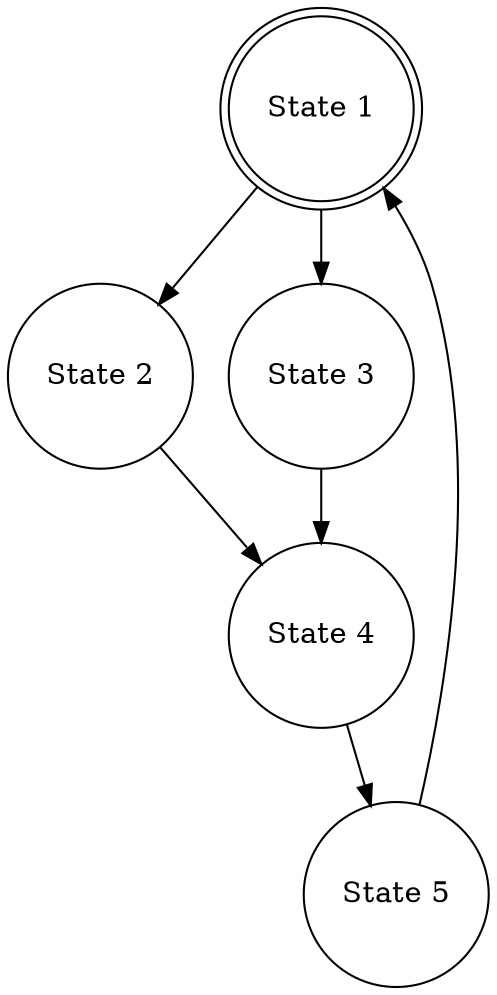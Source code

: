 digraph G {
n0[label="State 1",shape="doublecircle"];
n1[label="State 2",shape="circle"];
n2[label="State 3",shape="circle"];
n3[label="State 4",shape="circle"];
n4[label="State 5",shape="circle"];
n4 -> n0;
n0 -> n1;
n0 -> n2;
n1 -> n3;
n2 -> n3;
n3 -> n4;

}
